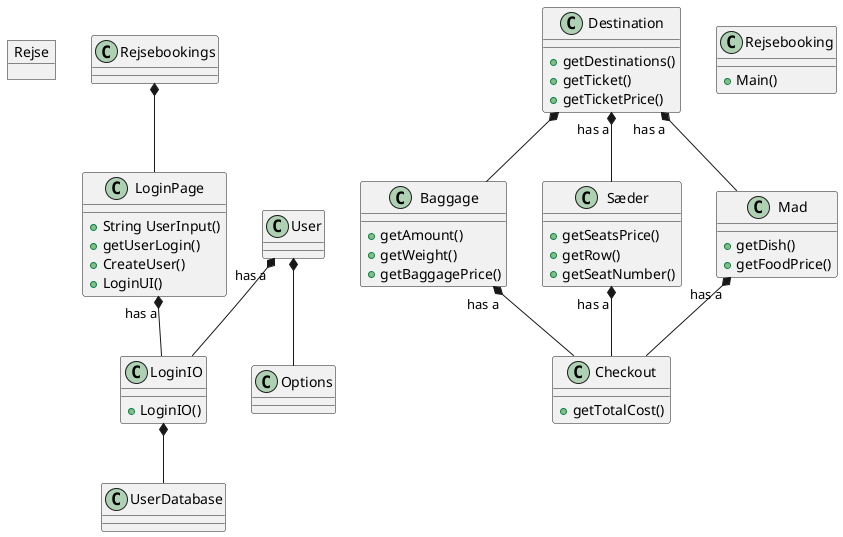 @startuml
'https://plantuml.com/sequence-diagram
object Rejse

Rejsebookings *-- LoginPage
LoginPage "has a" *-- LoginIO
User "has a"*-- LoginIO
User *-- Options

Destination *-- Baggage
Destination "has a" *-- Sæder
Destination "has a" *-- Mad
Sæder "has a" *-- Checkout
Baggage "has a" *-- Checkout
Mad "has a" *-- Checkout

Rejsebooking : + Main()
LoginPage : + String UserInput()
LoginPage : + getUserLogin()
LoginPage : + CreateUser()
LoginPage : + LoginUI()
LoginIO : + LoginIO()
LoginIO *-- UserDatabase
Destination : + getDestinations()
Destination : + getTicket()
Destination : + getTicketPrice()
Baggage : + getAmount()
Baggage : + getWeight()
Baggage : + getBaggagePrice()
Sæder : + getSeatsPrice()
Sæder : + getRow()
Sæder : + getSeatNumber()
Mad : + getDish()
Mad : + getFoodPrice()
Checkout : + getTotalCost()





@enduml